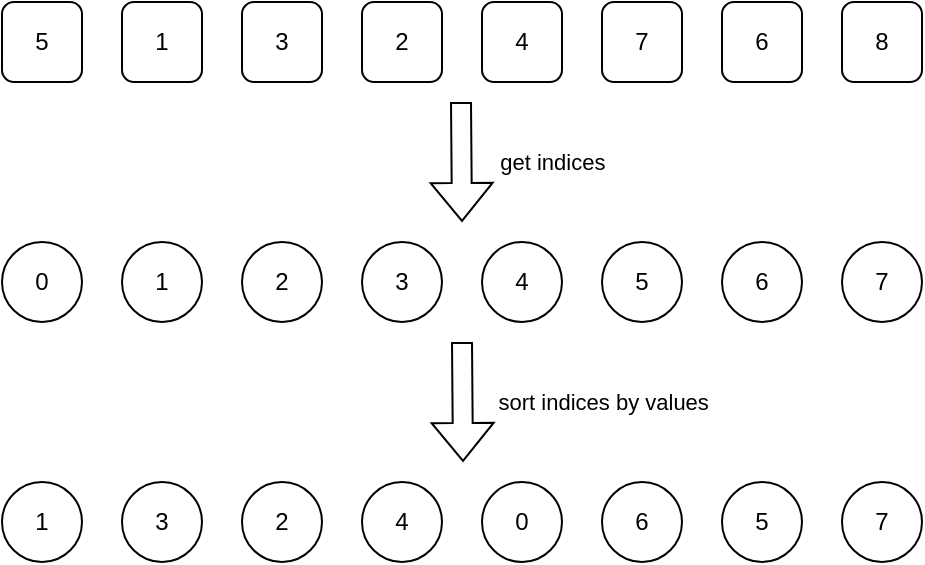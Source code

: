 <mxfile version="25.0.2">
  <diagram name="Page-1" id="KGbHfqnBQW3UQG3BzO66">
    <mxGraphModel dx="960" dy="785" grid="1" gridSize="10" guides="1" tooltips="1" connect="1" arrows="1" fold="1" page="1" pageScale="1" pageWidth="850" pageHeight="1100" math="0" shadow="0">
      <root>
        <mxCell id="0" />
        <mxCell id="1" parent="0" />
        <mxCell id="dcWuBAzv8TEJS7UoCj_h-2" value="5" style="rounded=1;whiteSpace=wrap;html=1;fillColor=none;" vertex="1" parent="1">
          <mxGeometry x="160" y="120" width="40" height="40" as="geometry" />
        </mxCell>
        <mxCell id="dcWuBAzv8TEJS7UoCj_h-3" value="1" style="rounded=1;whiteSpace=wrap;html=1;fillColor=none;" vertex="1" parent="1">
          <mxGeometry x="220" y="120" width="40" height="40" as="geometry" />
        </mxCell>
        <mxCell id="dcWuBAzv8TEJS7UoCj_h-4" value="3" style="rounded=1;whiteSpace=wrap;html=1;fillColor=none;" vertex="1" parent="1">
          <mxGeometry x="280" y="120" width="40" height="40" as="geometry" />
        </mxCell>
        <mxCell id="dcWuBAzv8TEJS7UoCj_h-5" value="2" style="rounded=1;whiteSpace=wrap;html=1;fillColor=none;" vertex="1" parent="1">
          <mxGeometry x="340" y="120" width="40" height="40" as="geometry" />
        </mxCell>
        <mxCell id="dcWuBAzv8TEJS7UoCj_h-9" value="4" style="rounded=1;whiteSpace=wrap;html=1;fillColor=none;" vertex="1" parent="1">
          <mxGeometry x="400" y="120" width="40" height="40" as="geometry" />
        </mxCell>
        <mxCell id="dcWuBAzv8TEJS7UoCj_h-10" value="7" style="rounded=1;whiteSpace=wrap;html=1;fillColor=none;" vertex="1" parent="1">
          <mxGeometry x="460" y="120" width="40" height="40" as="geometry" />
        </mxCell>
        <mxCell id="dcWuBAzv8TEJS7UoCj_h-11" value="6" style="rounded=1;whiteSpace=wrap;html=1;fillColor=none;" vertex="1" parent="1">
          <mxGeometry x="520" y="120" width="40" height="40" as="geometry" />
        </mxCell>
        <mxCell id="dcWuBAzv8TEJS7UoCj_h-12" value="8" style="rounded=1;whiteSpace=wrap;html=1;fillColor=none;" vertex="1" parent="1">
          <mxGeometry x="580" y="120" width="40" height="40" as="geometry" />
        </mxCell>
        <mxCell id="dcWuBAzv8TEJS7UoCj_h-23" value="" style="shape=flexArrow;endArrow=classic;html=1;rounded=0;" edge="1" parent="1">
          <mxGeometry width="50" height="50" relative="1" as="geometry">
            <mxPoint x="389.5" y="170" as="sourcePoint" />
            <mxPoint x="390" y="230" as="targetPoint" />
          </mxGeometry>
        </mxCell>
        <mxCell id="dcWuBAzv8TEJS7UoCj_h-32" value="&lt;span style=&quot;white-space: pre;&quot;&gt;&#x9;&lt;/span&gt;&lt;span style=&quot;white-space: pre;&quot;&gt;&#x9;&lt;/span&gt;&lt;span style=&quot;white-space: pre;&quot;&gt;&#x9;&lt;/span&gt;&lt;span style=&quot;white-space: pre;&quot;&gt;&#x9;&lt;/span&gt;get indices" style="edgeLabel;html=1;align=center;verticalAlign=middle;resizable=0;points=[];labelBackgroundColor=none;" vertex="1" connectable="0" parent="dcWuBAzv8TEJS7UoCj_h-23">
          <mxGeometry x="0.032" y="-4" relative="1" as="geometry">
            <mxPoint y="-1" as="offset" />
          </mxGeometry>
        </mxCell>
        <mxCell id="dcWuBAzv8TEJS7UoCj_h-24" value="0" style="ellipse;whiteSpace=wrap;html=1;aspect=fixed;fillColor=none;" vertex="1" parent="1">
          <mxGeometry x="160" y="240" width="40" height="40" as="geometry" />
        </mxCell>
        <mxCell id="dcWuBAzv8TEJS7UoCj_h-25" value="1" style="ellipse;whiteSpace=wrap;html=1;aspect=fixed;fillColor=none;" vertex="1" parent="1">
          <mxGeometry x="220" y="240" width="40" height="40" as="geometry" />
        </mxCell>
        <mxCell id="dcWuBAzv8TEJS7UoCj_h-26" value="2" style="ellipse;whiteSpace=wrap;html=1;aspect=fixed;fillColor=none;" vertex="1" parent="1">
          <mxGeometry x="280" y="240" width="40" height="40" as="geometry" />
        </mxCell>
        <mxCell id="dcWuBAzv8TEJS7UoCj_h-27" value="3" style="ellipse;whiteSpace=wrap;html=1;aspect=fixed;fillColor=none;" vertex="1" parent="1">
          <mxGeometry x="340" y="240" width="40" height="40" as="geometry" />
        </mxCell>
        <mxCell id="dcWuBAzv8TEJS7UoCj_h-28" value="4" style="ellipse;whiteSpace=wrap;html=1;aspect=fixed;fillColor=none;" vertex="1" parent="1">
          <mxGeometry x="400" y="240" width="40" height="40" as="geometry" />
        </mxCell>
        <mxCell id="dcWuBAzv8TEJS7UoCj_h-29" value="5" style="ellipse;whiteSpace=wrap;html=1;aspect=fixed;fillColor=none;" vertex="1" parent="1">
          <mxGeometry x="460" y="240" width="40" height="40" as="geometry" />
        </mxCell>
        <mxCell id="dcWuBAzv8TEJS7UoCj_h-30" value="6" style="ellipse;whiteSpace=wrap;html=1;aspect=fixed;fillColor=none;" vertex="1" parent="1">
          <mxGeometry x="520" y="240" width="40" height="40" as="geometry" />
        </mxCell>
        <mxCell id="dcWuBAzv8TEJS7UoCj_h-31" value="7" style="ellipse;whiteSpace=wrap;html=1;aspect=fixed;fillColor=none;" vertex="1" parent="1">
          <mxGeometry x="580" y="240" width="40" height="40" as="geometry" />
        </mxCell>
        <mxCell id="dcWuBAzv8TEJS7UoCj_h-33" value="" style="shape=flexArrow;endArrow=classic;html=1;rounded=0;" edge="1" parent="1">
          <mxGeometry width="50" height="50" relative="1" as="geometry">
            <mxPoint x="390" y="290" as="sourcePoint" />
            <mxPoint x="390.5" y="350" as="targetPoint" />
          </mxGeometry>
        </mxCell>
        <mxCell id="dcWuBAzv8TEJS7UoCj_h-34" value="&lt;span style=&quot;white-space: pre;&quot;&gt;&#x9;&lt;/span&gt;&lt;span style=&quot;white-space: pre;&quot;&gt;&#x9;&lt;/span&gt;&lt;span style=&quot;white-space: pre;&quot;&gt;&#x9;&lt;/span&gt;&lt;span style=&quot;white-space: pre;&quot;&gt;&#x9;&lt;span style=&quot;white-space: pre;&quot;&gt;&#x9;&lt;/span&gt;&lt;span style=&quot;white-space: pre;&quot;&gt;&#x9;&lt;/span&gt;&lt;/span&gt;sort indices by values" style="edgeLabel;html=1;align=center;verticalAlign=middle;resizable=0;points=[];labelBackgroundColor=none;" vertex="1" connectable="0" parent="dcWuBAzv8TEJS7UoCj_h-33">
          <mxGeometry x="0.032" y="-4" relative="1" as="geometry">
            <mxPoint y="-1" as="offset" />
          </mxGeometry>
        </mxCell>
        <mxCell id="dcWuBAzv8TEJS7UoCj_h-35" value="1" style="ellipse;whiteSpace=wrap;html=1;aspect=fixed;fillColor=none;" vertex="1" parent="1">
          <mxGeometry x="160" y="360" width="40" height="40" as="geometry" />
        </mxCell>
        <mxCell id="dcWuBAzv8TEJS7UoCj_h-36" value="3" style="ellipse;whiteSpace=wrap;html=1;aspect=fixed;fillColor=none;" vertex="1" parent="1">
          <mxGeometry x="220" y="360" width="40" height="40" as="geometry" />
        </mxCell>
        <mxCell id="dcWuBAzv8TEJS7UoCj_h-37" value="2" style="ellipse;whiteSpace=wrap;html=1;aspect=fixed;fillColor=none;" vertex="1" parent="1">
          <mxGeometry x="280" y="360" width="40" height="40" as="geometry" />
        </mxCell>
        <mxCell id="dcWuBAzv8TEJS7UoCj_h-38" value="4" style="ellipse;whiteSpace=wrap;html=1;aspect=fixed;fillColor=none;" vertex="1" parent="1">
          <mxGeometry x="340" y="360" width="40" height="40" as="geometry" />
        </mxCell>
        <mxCell id="dcWuBAzv8TEJS7UoCj_h-39" value="0" style="ellipse;whiteSpace=wrap;html=1;aspect=fixed;fillColor=none;" vertex="1" parent="1">
          <mxGeometry x="400" y="360" width="40" height="40" as="geometry" />
        </mxCell>
        <mxCell id="dcWuBAzv8TEJS7UoCj_h-40" value="6" style="ellipse;whiteSpace=wrap;html=1;aspect=fixed;fillColor=none;" vertex="1" parent="1">
          <mxGeometry x="460" y="360" width="40" height="40" as="geometry" />
        </mxCell>
        <mxCell id="dcWuBAzv8TEJS7UoCj_h-41" value="5" style="ellipse;whiteSpace=wrap;html=1;aspect=fixed;fillColor=none;" vertex="1" parent="1">
          <mxGeometry x="520" y="360" width="40" height="40" as="geometry" />
        </mxCell>
        <mxCell id="dcWuBAzv8TEJS7UoCj_h-42" value="7" style="ellipse;whiteSpace=wrap;html=1;aspect=fixed;fillColor=none;" vertex="1" parent="1">
          <mxGeometry x="580" y="360" width="40" height="40" as="geometry" />
        </mxCell>
      </root>
    </mxGraphModel>
  </diagram>
</mxfile>
